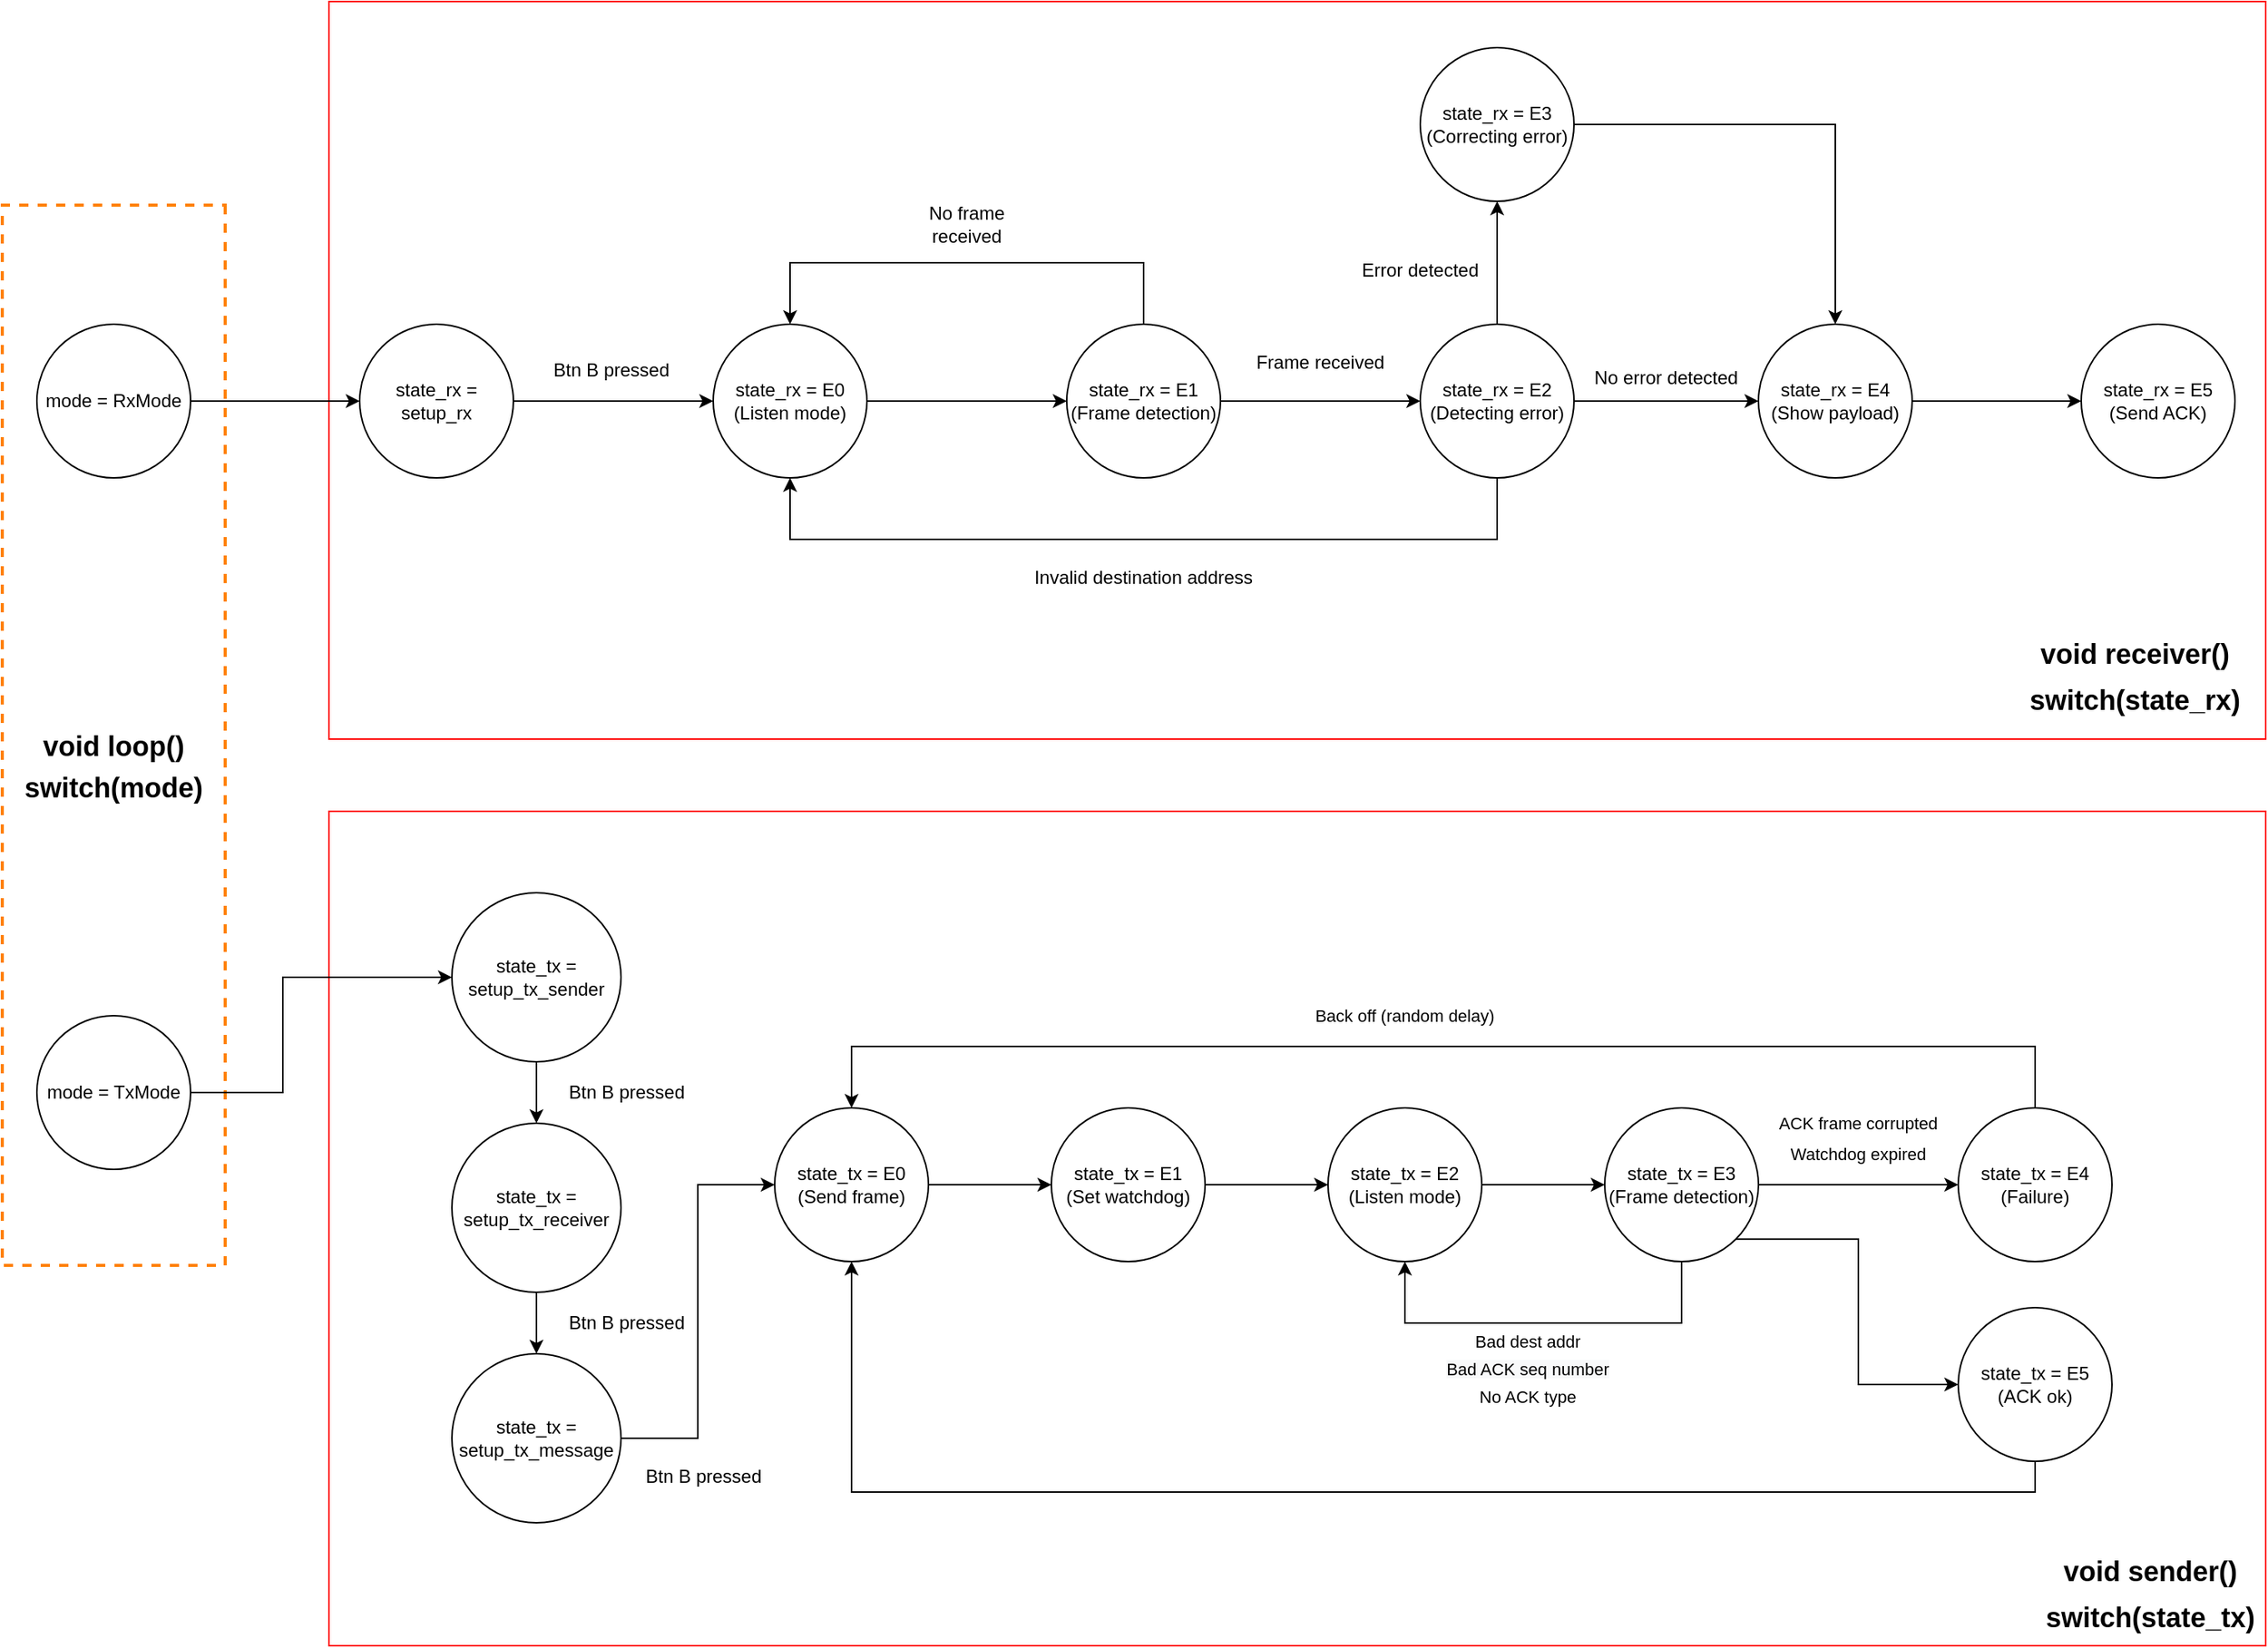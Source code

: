 <mxfile version="18.0.1" type="device"><diagram id="exGeWLARYNG6Pr1bm3GK" name="Page-1"><mxGraphModel dx="1778" dy="1898" grid="1" gridSize="10" guides="1" tooltips="1" connect="1" arrows="1" fold="1" page="1" pageScale="1" pageWidth="1169" pageHeight="827" math="0" shadow="0"><root><mxCell id="0"/><mxCell id="1" parent="0"/><mxCell id="FNsrXsWTFyg-rzpGsDtd-76" value="" style="rounded=0;whiteSpace=wrap;html=1;fontSize=11;rotation=90;dashed=1;fillColor=none;strokeWidth=2;strokeColor=#FF8000;" vertex="1" parent="1"><mxGeometry x="-265" y="225" width="690" height="145" as="geometry"/></mxCell><mxCell id="FNsrXsWTFyg-rzpGsDtd-73" value="" style="rounded=0;whiteSpace=wrap;html=1;fontSize=11;fillColor=none;strokeColor=#FF0000;" vertex="1" parent="1"><mxGeometry x="220" y="347" width="1260" height="543" as="geometry"/></mxCell><mxCell id="FNsrXsWTFyg-rzpGsDtd-32" value="" style="rounded=0;whiteSpace=wrap;html=1;fillColor=none;strokeColor=#FF0000;" vertex="1" parent="1"><mxGeometry x="220" y="-180" width="1260" height="480" as="geometry"/></mxCell><mxCell id="FNsrXsWTFyg-rzpGsDtd-3" style="edgeStyle=orthogonalEdgeStyle;rounded=0;orthogonalLoop=1;jettySize=auto;html=1;" edge="1" parent="1" source="FNsrXsWTFyg-rzpGsDtd-1" target="FNsrXsWTFyg-rzpGsDtd-2"><mxGeometry relative="1" as="geometry"/></mxCell><mxCell id="FNsrXsWTFyg-rzpGsDtd-1" value="mode = RxMode" style="ellipse;whiteSpace=wrap;html=1;aspect=fixed;" vertex="1" parent="1"><mxGeometry x="30" y="30" width="100" height="100" as="geometry"/></mxCell><mxCell id="FNsrXsWTFyg-rzpGsDtd-8" style="edgeStyle=orthogonalEdgeStyle;rounded=0;orthogonalLoop=1;jettySize=auto;html=1;" edge="1" parent="1" source="FNsrXsWTFyg-rzpGsDtd-2" target="FNsrXsWTFyg-rzpGsDtd-4"><mxGeometry relative="1" as="geometry"/></mxCell><mxCell id="FNsrXsWTFyg-rzpGsDtd-2" value="state_rx = setup_rx" style="ellipse;whiteSpace=wrap;html=1;aspect=fixed;" vertex="1" parent="1"><mxGeometry x="240" y="30" width="100" height="100" as="geometry"/></mxCell><mxCell id="FNsrXsWTFyg-rzpGsDtd-11" style="edgeStyle=orthogonalEdgeStyle;rounded=0;orthogonalLoop=1;jettySize=auto;html=1;entryX=0;entryY=0.5;entryDx=0;entryDy=0;" edge="1" parent="1" source="FNsrXsWTFyg-rzpGsDtd-4" target="FNsrXsWTFyg-rzpGsDtd-10"><mxGeometry relative="1" as="geometry"/></mxCell><mxCell id="FNsrXsWTFyg-rzpGsDtd-4" value="state_rx = E0&lt;br&gt;(Listen mode)" style="ellipse;whiteSpace=wrap;html=1;aspect=fixed;" vertex="1" parent="1"><mxGeometry x="470" y="30" width="100" height="100" as="geometry"/></mxCell><mxCell id="FNsrXsWTFyg-rzpGsDtd-9" value="Btn B pressed&amp;nbsp;" style="text;html=1;resizable=0;autosize=1;align=center;verticalAlign=middle;points=[];fillColor=none;strokeColor=none;rounded=0;" vertex="1" parent="1"><mxGeometry x="360" y="50" width="90" height="20" as="geometry"/></mxCell><mxCell id="FNsrXsWTFyg-rzpGsDtd-12" style="edgeStyle=orthogonalEdgeStyle;rounded=0;orthogonalLoop=1;jettySize=auto;html=1;entryX=0.5;entryY=0;entryDx=0;entryDy=0;" edge="1" parent="1" source="FNsrXsWTFyg-rzpGsDtd-10" target="FNsrXsWTFyg-rzpGsDtd-4"><mxGeometry relative="1" as="geometry"><Array as="points"><mxPoint x="750" y="-10"/><mxPoint x="520" y="-10"/></Array></mxGeometry></mxCell><mxCell id="FNsrXsWTFyg-rzpGsDtd-15" style="edgeStyle=orthogonalEdgeStyle;rounded=0;orthogonalLoop=1;jettySize=auto;html=1;" edge="1" parent="1" source="FNsrXsWTFyg-rzpGsDtd-10" target="FNsrXsWTFyg-rzpGsDtd-14"><mxGeometry relative="1" as="geometry"/></mxCell><mxCell id="FNsrXsWTFyg-rzpGsDtd-10" value="state_rx = E1&lt;br&gt;(Frame detection)" style="ellipse;whiteSpace=wrap;html=1;aspect=fixed;" vertex="1" parent="1"><mxGeometry x="700" y="30" width="100" height="100" as="geometry"/></mxCell><mxCell id="FNsrXsWTFyg-rzpGsDtd-13" value="No frame received" style="text;html=1;strokeColor=none;fillColor=none;align=center;verticalAlign=middle;whiteSpace=wrap;rounded=0;" vertex="1" parent="1"><mxGeometry x="590" y="-50" width="90" height="30" as="geometry"/></mxCell><mxCell id="FNsrXsWTFyg-rzpGsDtd-18" style="edgeStyle=orthogonalEdgeStyle;rounded=0;orthogonalLoop=1;jettySize=auto;html=1;entryX=0.5;entryY=1;entryDx=0;entryDy=0;" edge="1" parent="1" source="FNsrXsWTFyg-rzpGsDtd-14" target="FNsrXsWTFyg-rzpGsDtd-4"><mxGeometry relative="1" as="geometry"><Array as="points"><mxPoint x="980" y="170"/><mxPoint x="520" y="170"/></Array></mxGeometry></mxCell><mxCell id="FNsrXsWTFyg-rzpGsDtd-24" style="edgeStyle=orthogonalEdgeStyle;rounded=0;orthogonalLoop=1;jettySize=auto;html=1;entryX=0.5;entryY=1;entryDx=0;entryDy=0;" edge="1" parent="1" source="FNsrXsWTFyg-rzpGsDtd-14" target="FNsrXsWTFyg-rzpGsDtd-17"><mxGeometry relative="1" as="geometry"/></mxCell><mxCell id="FNsrXsWTFyg-rzpGsDtd-25" style="edgeStyle=orthogonalEdgeStyle;rounded=0;orthogonalLoop=1;jettySize=auto;html=1;entryX=0;entryY=0.5;entryDx=0;entryDy=0;" edge="1" parent="1" source="FNsrXsWTFyg-rzpGsDtd-14" target="FNsrXsWTFyg-rzpGsDtd-23"><mxGeometry relative="1" as="geometry"/></mxCell><mxCell id="FNsrXsWTFyg-rzpGsDtd-14" value="state_rx = E2&lt;br&gt;(Detecting error)" style="ellipse;whiteSpace=wrap;html=1;aspect=fixed;" vertex="1" parent="1"><mxGeometry x="930" y="30" width="100" height="100" as="geometry"/></mxCell><mxCell id="FNsrXsWTFyg-rzpGsDtd-16" value="Frame received" style="text;html=1;strokeColor=none;fillColor=none;align=center;verticalAlign=middle;whiteSpace=wrap;rounded=0;" vertex="1" parent="1"><mxGeometry x="820" y="40" width="90" height="30" as="geometry"/></mxCell><mxCell id="FNsrXsWTFyg-rzpGsDtd-26" style="edgeStyle=orthogonalEdgeStyle;rounded=0;orthogonalLoop=1;jettySize=auto;html=1;entryX=0.5;entryY=0;entryDx=0;entryDy=0;" edge="1" parent="1" source="FNsrXsWTFyg-rzpGsDtd-17" target="FNsrXsWTFyg-rzpGsDtd-23"><mxGeometry relative="1" as="geometry"/></mxCell><mxCell id="FNsrXsWTFyg-rzpGsDtd-17" value="state_rx = E3&lt;br&gt;(Correcting error)" style="ellipse;whiteSpace=wrap;html=1;aspect=fixed;" vertex="1" parent="1"><mxGeometry x="930" y="-150" width="100" height="100" as="geometry"/></mxCell><mxCell id="FNsrXsWTFyg-rzpGsDtd-20" value="Invalid destination address" style="text;html=1;strokeColor=none;fillColor=none;align=center;verticalAlign=middle;whiteSpace=wrap;rounded=0;" vertex="1" parent="1"><mxGeometry x="665" y="180" width="170" height="30" as="geometry"/></mxCell><mxCell id="FNsrXsWTFyg-rzpGsDtd-22" value="Error detected" style="text;html=1;strokeColor=none;fillColor=none;align=center;verticalAlign=middle;whiteSpace=wrap;rounded=0;" vertex="1" parent="1"><mxGeometry x="890" y="-20" width="80" height="30" as="geometry"/></mxCell><mxCell id="FNsrXsWTFyg-rzpGsDtd-31" style="edgeStyle=orthogonalEdgeStyle;rounded=0;orthogonalLoop=1;jettySize=auto;html=1;entryX=0;entryY=0.5;entryDx=0;entryDy=0;" edge="1" parent="1" source="FNsrXsWTFyg-rzpGsDtd-23" target="FNsrXsWTFyg-rzpGsDtd-30"><mxGeometry relative="1" as="geometry"/></mxCell><mxCell id="FNsrXsWTFyg-rzpGsDtd-23" value="state_rx = E4&lt;br&gt;(Show payload)" style="ellipse;whiteSpace=wrap;html=1;aspect=fixed;" vertex="1" parent="1"><mxGeometry x="1150" y="30" width="100" height="100" as="geometry"/></mxCell><mxCell id="FNsrXsWTFyg-rzpGsDtd-27" value="No error detected" style="text;html=1;strokeColor=none;fillColor=none;align=center;verticalAlign=middle;whiteSpace=wrap;rounded=0;" vertex="1" parent="1"><mxGeometry x="1040" y="50" width="100" height="30" as="geometry"/></mxCell><mxCell id="FNsrXsWTFyg-rzpGsDtd-30" value="state_rx = E5&lt;br&gt;(Send ACK)" style="ellipse;whiteSpace=wrap;html=1;aspect=fixed;" vertex="1" parent="1"><mxGeometry x="1360" y="30" width="100" height="100" as="geometry"/></mxCell><mxCell id="FNsrXsWTFyg-rzpGsDtd-33" value="&lt;font style=&quot;font-size: 18px;&quot;&gt;&lt;b&gt;switch(state_rx)&lt;/b&gt;&lt;/font&gt;" style="text;html=1;strokeColor=none;fillColor=none;align=center;verticalAlign=middle;whiteSpace=wrap;rounded=0;" vertex="1" parent="1"><mxGeometry x="1330" y="260" width="130" height="30" as="geometry"/></mxCell><mxCell id="FNsrXsWTFyg-rzpGsDtd-35" value="&lt;font style=&quot;font-size: 18px;&quot;&gt;&lt;b&gt;void receiver()&lt;/b&gt;&lt;/font&gt;" style="text;html=1;strokeColor=none;fillColor=none;align=center;verticalAlign=middle;whiteSpace=wrap;rounded=0;" vertex="1" parent="1"><mxGeometry x="1330" y="230" width="130" height="30" as="geometry"/></mxCell><mxCell id="FNsrXsWTFyg-rzpGsDtd-38" style="edgeStyle=orthogonalEdgeStyle;rounded=0;orthogonalLoop=1;jettySize=auto;html=1;entryX=0;entryY=0.5;entryDx=0;entryDy=0;fontSize=18;" edge="1" parent="1" source="FNsrXsWTFyg-rzpGsDtd-36" target="FNsrXsWTFyg-rzpGsDtd-37"><mxGeometry relative="1" as="geometry"><Array as="points"><mxPoint x="190" y="530"/><mxPoint x="190" y="455"/></Array></mxGeometry></mxCell><mxCell id="FNsrXsWTFyg-rzpGsDtd-36" value="mode = TxMode" style="ellipse;whiteSpace=wrap;html=1;aspect=fixed;" vertex="1" parent="1"><mxGeometry x="30" y="480" width="100" height="100" as="geometry"/></mxCell><mxCell id="FNsrXsWTFyg-rzpGsDtd-42" style="edgeStyle=orthogonalEdgeStyle;rounded=0;orthogonalLoop=1;jettySize=auto;html=1;exitX=0.5;exitY=1;exitDx=0;exitDy=0;entryX=0.5;entryY=0;entryDx=0;entryDy=0;fontSize=18;" edge="1" parent="1" source="FNsrXsWTFyg-rzpGsDtd-37" target="FNsrXsWTFyg-rzpGsDtd-39"><mxGeometry relative="1" as="geometry"/></mxCell><mxCell id="FNsrXsWTFyg-rzpGsDtd-37" value="state_tx = setup_tx_sender" style="ellipse;whiteSpace=wrap;html=1;aspect=fixed;" vertex="1" parent="1"><mxGeometry x="300" y="400" width="110" height="110" as="geometry"/></mxCell><mxCell id="FNsrXsWTFyg-rzpGsDtd-44" style="edgeStyle=orthogonalEdgeStyle;rounded=0;orthogonalLoop=1;jettySize=auto;html=1;exitX=0.5;exitY=1;exitDx=0;exitDy=0;entryX=0.5;entryY=0;entryDx=0;entryDy=0;fontSize=18;" edge="1" parent="1" source="FNsrXsWTFyg-rzpGsDtd-39" target="FNsrXsWTFyg-rzpGsDtd-43"><mxGeometry relative="1" as="geometry"/></mxCell><mxCell id="FNsrXsWTFyg-rzpGsDtd-39" value="state_tx = setup_tx_receiver" style="ellipse;whiteSpace=wrap;html=1;aspect=fixed;" vertex="1" parent="1"><mxGeometry x="300" y="550" width="110" height="110" as="geometry"/></mxCell><mxCell id="FNsrXsWTFyg-rzpGsDtd-41" value="Btn B pressed&amp;nbsp;" style="text;html=1;resizable=0;autosize=1;align=center;verticalAlign=middle;points=[];fillColor=none;strokeColor=none;rounded=0;" vertex="1" parent="1"><mxGeometry x="370" y="520" width="90" height="20" as="geometry"/></mxCell><mxCell id="FNsrXsWTFyg-rzpGsDtd-47" style="edgeStyle=orthogonalEdgeStyle;rounded=0;orthogonalLoop=1;jettySize=auto;html=1;entryX=0;entryY=0.5;entryDx=0;entryDy=0;fontSize=18;" edge="1" parent="1" source="FNsrXsWTFyg-rzpGsDtd-43" target="FNsrXsWTFyg-rzpGsDtd-46"><mxGeometry relative="1" as="geometry"/></mxCell><mxCell id="FNsrXsWTFyg-rzpGsDtd-43" value="state_tx = setup_tx_message" style="ellipse;whiteSpace=wrap;html=1;aspect=fixed;" vertex="1" parent="1"><mxGeometry x="300" y="700" width="110" height="110" as="geometry"/></mxCell><mxCell id="FNsrXsWTFyg-rzpGsDtd-45" value="Btn B pressed&amp;nbsp;" style="text;html=1;resizable=0;autosize=1;align=center;verticalAlign=middle;points=[];fillColor=none;strokeColor=none;rounded=0;" vertex="1" parent="1"><mxGeometry x="370" y="670" width="90" height="20" as="geometry"/></mxCell><mxCell id="FNsrXsWTFyg-rzpGsDtd-50" style="edgeStyle=orthogonalEdgeStyle;rounded=0;orthogonalLoop=1;jettySize=auto;html=1;fontSize=18;" edge="1" parent="1" source="FNsrXsWTFyg-rzpGsDtd-46" target="FNsrXsWTFyg-rzpGsDtd-49"><mxGeometry relative="1" as="geometry"/></mxCell><mxCell id="FNsrXsWTFyg-rzpGsDtd-46" value="state_tx = E0&lt;br&gt;(Send frame)" style="ellipse;whiteSpace=wrap;html=1;aspect=fixed;" vertex="1" parent="1"><mxGeometry x="510" y="540" width="100" height="100" as="geometry"/></mxCell><mxCell id="FNsrXsWTFyg-rzpGsDtd-48" value="Btn B pressed&amp;nbsp;" style="text;html=1;resizable=0;autosize=1;align=center;verticalAlign=middle;points=[];fillColor=none;strokeColor=none;rounded=0;" vertex="1" parent="1"><mxGeometry x="420" y="770" width="90" height="20" as="geometry"/></mxCell><mxCell id="FNsrXsWTFyg-rzpGsDtd-52" style="edgeStyle=orthogonalEdgeStyle;rounded=0;orthogonalLoop=1;jettySize=auto;html=1;fontSize=18;" edge="1" parent="1" source="FNsrXsWTFyg-rzpGsDtd-49" target="FNsrXsWTFyg-rzpGsDtd-51"><mxGeometry relative="1" as="geometry"/></mxCell><mxCell id="FNsrXsWTFyg-rzpGsDtd-49" value="state_tx = E1&lt;br&gt;(Set watchdog)" style="ellipse;whiteSpace=wrap;html=1;aspect=fixed;" vertex="1" parent="1"><mxGeometry x="690" y="540" width="100" height="100" as="geometry"/></mxCell><mxCell id="FNsrXsWTFyg-rzpGsDtd-54" style="edgeStyle=orthogonalEdgeStyle;rounded=0;orthogonalLoop=1;jettySize=auto;html=1;entryX=0;entryY=0.5;entryDx=0;entryDy=0;fontSize=18;" edge="1" parent="1" source="FNsrXsWTFyg-rzpGsDtd-51" target="FNsrXsWTFyg-rzpGsDtd-53"><mxGeometry relative="1" as="geometry"/></mxCell><mxCell id="FNsrXsWTFyg-rzpGsDtd-51" value="state_tx = E2&lt;br&gt;(Listen mode)" style="ellipse;whiteSpace=wrap;html=1;aspect=fixed;" vertex="1" parent="1"><mxGeometry x="870" y="540" width="100" height="100" as="geometry"/></mxCell><mxCell id="FNsrXsWTFyg-rzpGsDtd-55" style="edgeStyle=orthogonalEdgeStyle;rounded=0;orthogonalLoop=1;jettySize=auto;html=1;entryX=0.5;entryY=1;entryDx=0;entryDy=0;fontSize=18;" edge="1" parent="1" source="FNsrXsWTFyg-rzpGsDtd-53" target="FNsrXsWTFyg-rzpGsDtd-51"><mxGeometry relative="1" as="geometry"><Array as="points"><mxPoint x="1100" y="680"/><mxPoint x="920" y="680"/></Array></mxGeometry></mxCell><mxCell id="FNsrXsWTFyg-rzpGsDtd-62" style="edgeStyle=orthogonalEdgeStyle;rounded=0;orthogonalLoop=1;jettySize=auto;html=1;fontSize=11;" edge="1" parent="1" source="FNsrXsWTFyg-rzpGsDtd-53" target="FNsrXsWTFyg-rzpGsDtd-61"><mxGeometry relative="1" as="geometry"/></mxCell><mxCell id="FNsrXsWTFyg-rzpGsDtd-71" style="edgeStyle=orthogonalEdgeStyle;rounded=0;orthogonalLoop=1;jettySize=auto;html=1;exitX=1;exitY=1;exitDx=0;exitDy=0;entryX=0;entryY=0.5;entryDx=0;entryDy=0;fontSize=11;" edge="1" parent="1" source="FNsrXsWTFyg-rzpGsDtd-53" target="FNsrXsWTFyg-rzpGsDtd-70"><mxGeometry relative="1" as="geometry"/></mxCell><mxCell id="FNsrXsWTFyg-rzpGsDtd-53" value="state_tx = E3&lt;br&gt;(Frame detection)" style="ellipse;whiteSpace=wrap;html=1;aspect=fixed;" vertex="1" parent="1"><mxGeometry x="1050" y="540" width="100" height="100" as="geometry"/></mxCell><mxCell id="FNsrXsWTFyg-rzpGsDtd-56" value="&lt;font style=&quot;font-size: 11px;&quot;&gt;Bad dest addr&lt;br&gt;&lt;/font&gt;" style="text;html=1;strokeColor=none;fillColor=none;align=center;verticalAlign=middle;rounded=0;fontSize=18;spacing=0;whiteSpace=wrap;" vertex="1" parent="1"><mxGeometry x="950" y="680" width="100" height="20" as="geometry"/></mxCell><mxCell id="FNsrXsWTFyg-rzpGsDtd-58" value="No ACK type" style="text;html=1;strokeColor=none;fillColor=none;align=center;verticalAlign=middle;whiteSpace=wrap;rounded=0;fontSize=11;" vertex="1" parent="1"><mxGeometry x="960" y="720" width="80" height="15" as="geometry"/></mxCell><mxCell id="FNsrXsWTFyg-rzpGsDtd-59" value="&lt;span style=&quot;color: rgb(0, 0, 0); font-family: Helvetica; font-size: 11px; font-style: normal; font-variant-ligatures: normal; font-variant-caps: normal; font-weight: 400; letter-spacing: normal; orphans: 2; text-align: center; text-indent: 0px; text-transform: none; widows: 2; word-spacing: 0px; -webkit-text-stroke-width: 0px; background-color: rgb(248, 249, 250); text-decoration-thickness: initial; text-decoration-style: initial; text-decoration-color: initial; float: none; display: inline !important;&quot;&gt;Bad ACK seq number&lt;/span&gt;" style="text;html=1;strokeColor=none;fillColor=none;align=center;verticalAlign=middle;whiteSpace=wrap;rounded=0;fontSize=11;" vertex="1" parent="1"><mxGeometry x="945" y="700" width="110" height="20" as="geometry"/></mxCell><mxCell id="FNsrXsWTFyg-rzpGsDtd-65" style="edgeStyle=orthogonalEdgeStyle;rounded=0;orthogonalLoop=1;jettySize=auto;html=1;entryX=0.5;entryY=0;entryDx=0;entryDy=0;fontSize=11;" edge="1" parent="1" source="FNsrXsWTFyg-rzpGsDtd-61" target="FNsrXsWTFyg-rzpGsDtd-46"><mxGeometry relative="1" as="geometry"><Array as="points"><mxPoint x="1330" y="500"/><mxPoint x="560" y="500"/></Array></mxGeometry></mxCell><mxCell id="FNsrXsWTFyg-rzpGsDtd-61" value="state_tx = E4&lt;br&gt;(Failure)" style="ellipse;whiteSpace=wrap;html=1;aspect=fixed;" vertex="1" parent="1"><mxGeometry x="1280" y="540" width="100" height="100" as="geometry"/></mxCell><mxCell id="FNsrXsWTFyg-rzpGsDtd-63" value="Watchdog expired" style="text;html=1;strokeColor=none;fillColor=none;align=center;verticalAlign=middle;whiteSpace=wrap;rounded=0;fontSize=11;" vertex="1" parent="1"><mxGeometry x="1165" y="560" width="100" height="20" as="geometry"/></mxCell><mxCell id="FNsrXsWTFyg-rzpGsDtd-64" value="ACK frame corrupted" style="text;html=1;strokeColor=none;fillColor=none;align=center;verticalAlign=middle;whiteSpace=wrap;rounded=0;fontSize=11;" vertex="1" parent="1"><mxGeometry x="1160" y="540" width="110" height="20" as="geometry"/></mxCell><mxCell id="FNsrXsWTFyg-rzpGsDtd-67" value="Back off (random delay)" style="text;html=1;strokeColor=none;fillColor=none;align=center;verticalAlign=middle;whiteSpace=wrap;rounded=0;fontSize=11;" vertex="1" parent="1"><mxGeometry x="850" y="470" width="140" height="20" as="geometry"/></mxCell><mxCell id="FNsrXsWTFyg-rzpGsDtd-72" style="edgeStyle=orthogonalEdgeStyle;rounded=0;orthogonalLoop=1;jettySize=auto;html=1;entryX=0.5;entryY=1;entryDx=0;entryDy=0;fontSize=11;" edge="1" parent="1" source="FNsrXsWTFyg-rzpGsDtd-70" target="FNsrXsWTFyg-rzpGsDtd-46"><mxGeometry relative="1" as="geometry"><Array as="points"><mxPoint x="1330" y="790"/><mxPoint x="560" y="790"/></Array></mxGeometry></mxCell><mxCell id="FNsrXsWTFyg-rzpGsDtd-70" value="state_tx = E5&lt;br&gt;(ACK ok)" style="ellipse;whiteSpace=wrap;html=1;aspect=fixed;" vertex="1" parent="1"><mxGeometry x="1280" y="670" width="100" height="100" as="geometry"/></mxCell><mxCell id="FNsrXsWTFyg-rzpGsDtd-74" value="&lt;font style=&quot;font-size: 18px;&quot;&gt;&lt;b&gt;switch(state_tx)&lt;/b&gt;&lt;/font&gt;" style="text;html=1;strokeColor=none;fillColor=none;align=center;verticalAlign=middle;whiteSpace=wrap;rounded=0;" vertex="1" parent="1"><mxGeometry x="1340" y="857" width="130" height="30" as="geometry"/></mxCell><mxCell id="FNsrXsWTFyg-rzpGsDtd-75" value="&lt;font style=&quot;font-size: 18px;&quot;&gt;&lt;b&gt;void sender()&lt;/b&gt;&lt;/font&gt;" style="text;html=1;strokeColor=none;fillColor=none;align=center;verticalAlign=middle;whiteSpace=wrap;rounded=0;" vertex="1" parent="1"><mxGeometry x="1340" y="827" width="130" height="30" as="geometry"/></mxCell><mxCell id="FNsrXsWTFyg-rzpGsDtd-78" value="&lt;font style=&quot;font-size: 18px;&quot;&gt;&lt;b&gt;void loop()&lt;/b&gt;&lt;/font&gt;" style="text;html=1;strokeColor=none;fillColor=none;align=center;verticalAlign=middle;whiteSpace=wrap;rounded=0;" vertex="1" parent="1"><mxGeometry x="15" y="290" width="130" height="30" as="geometry"/></mxCell><mxCell id="FNsrXsWTFyg-rzpGsDtd-80" value="&lt;font style=&quot;font-size: 18px;&quot;&gt;&lt;b&gt;switch(mode)&lt;/b&gt;&lt;/font&gt;" style="text;html=1;strokeColor=none;fillColor=none;align=center;verticalAlign=middle;whiteSpace=wrap;rounded=0;" vertex="1" parent="1"><mxGeometry x="15" y="317" width="130" height="30" as="geometry"/></mxCell></root></mxGraphModel></diagram></mxfile>